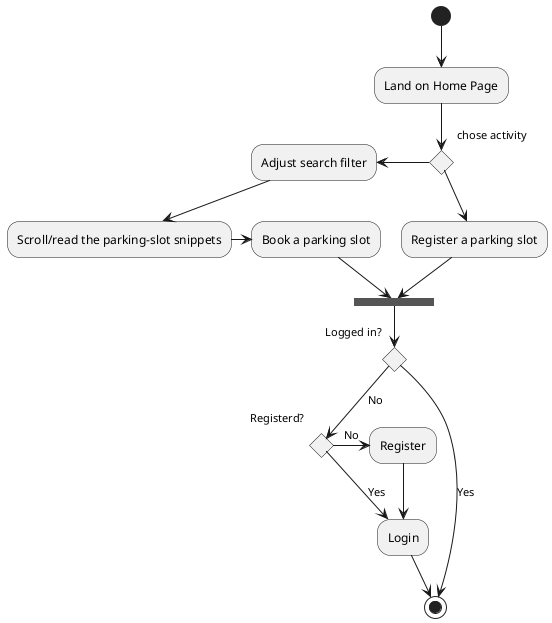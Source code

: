 @startuml
(*)  --> "Land on Home Page"
if "chose activity" then
-left->  "Adjust search filter"
--> "Scroll/read the parking-slot snippets"
-right-> "Book a parking slot"
else
--> "Register a parking slot"
endif

"Register a parking slot" -->  ===B1===
"Book a parking slot" --> ===B1===

===B1=== --> if "Logged in?"
 -->[No] if "Registerd?"
 -right->[No] "Register"
 --> "Login"
    else
    -->[Yes] "Login"
    endif
"Login" --> (*)
 else
 -right->[Yes] (*)


'--> "Register"
'
'--> "Register a parking slot"
'Endif
'-->"Login"

@enduml
